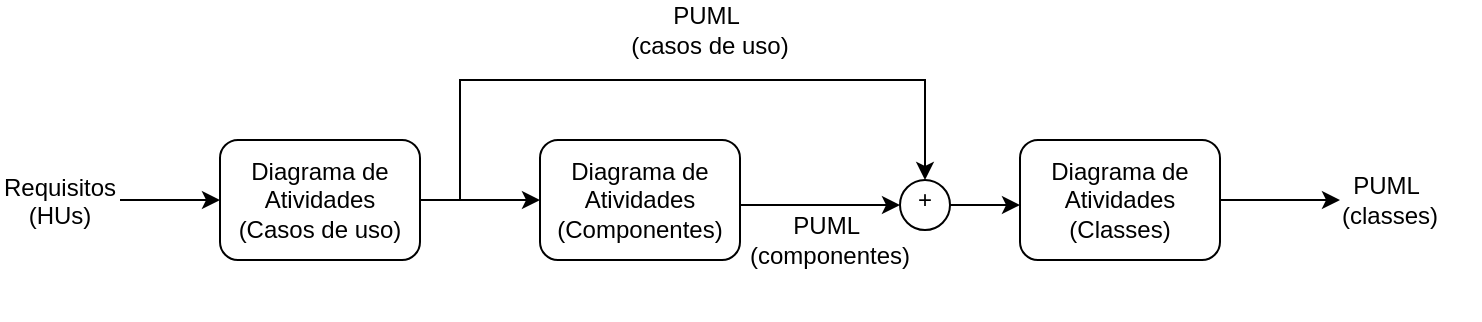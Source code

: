 <mxfile version="28.2.7">
  <diagram name="Página-1" id="VW0SqJcz-bn3TyoJVRs0">
    <mxGraphModel dx="1434" dy="992" grid="1" gridSize="10" guides="1" tooltips="1" connect="1" arrows="1" fold="1" page="0" pageScale="1" pageWidth="827" pageHeight="1169" math="0" shadow="0" adaptiveColors="simple">
      <root>
        <mxCell id="0" />
        <mxCell id="1" parent="0" />
        <mxCell id="-DMeuI7Lc2O2iO0t0HNN-13" style="edgeStyle=orthogonalEdgeStyle;rounded=0;orthogonalLoop=1;jettySize=auto;html=1;exitX=1;exitY=0.5;exitDx=0;exitDy=0;entryX=0;entryY=0.5;entryDx=0;entryDy=0;" parent="1" source="-DMeuI7Lc2O2iO0t0HNN-2" target="-DMeuI7Lc2O2iO0t0HNN-11" edge="1">
          <mxGeometry relative="1" as="geometry">
            <Array as="points">
              <mxPoint x="130" y="20" />
              <mxPoint x="130" y="20" />
            </Array>
          </mxGeometry>
        </mxCell>
        <mxCell id="-DMeuI7Lc2O2iO0t0HNN-2" value="&lt;div&gt;Diagrama de Atividades&lt;/div&gt;&lt;div&gt;(Casos de uso)&lt;/div&gt;" style="rounded=1;whiteSpace=wrap;html=1;" parent="1" vertex="1">
          <mxGeometry y="-10" width="100" height="60" as="geometry" />
        </mxCell>
        <mxCell id="-DMeuI7Lc2O2iO0t0HNN-19" style="edgeStyle=orthogonalEdgeStyle;rounded=0;orthogonalLoop=1;jettySize=auto;html=1;exitX=1;exitY=0.25;exitDx=0;exitDy=0;entryX=0;entryY=0.5;entryDx=0;entryDy=0;" parent="1" source="-DMeuI7Lc2O2iO0t0HNN-3" target="-DMeuI7Lc2O2iO0t0HNN-2" edge="1">
          <mxGeometry relative="1" as="geometry" />
        </mxCell>
        <mxCell id="-DMeuI7Lc2O2iO0t0HNN-3" value="&lt;div align=&quot;center&quot;&gt;Requisitos&lt;/div&gt;&lt;div align=&quot;center&quot;&gt;(HUs)&lt;/div&gt;" style="text;whiteSpace=wrap;html=1;align=center;" parent="1" vertex="1">
          <mxGeometry x="-110" width="60" height="80" as="geometry" />
        </mxCell>
        <mxCell id="-DMeuI7Lc2O2iO0t0HNN-15" style="edgeStyle=orthogonalEdgeStyle;rounded=0;orthogonalLoop=1;jettySize=auto;html=1;exitX=0.5;exitY=0;exitDx=0;exitDy=0;endArrow=none;endFill=0;startArrow=classic;startFill=1;" parent="1" source="-DMeuI7Lc2O2iO0t0HNN-7" edge="1">
          <mxGeometry relative="1" as="geometry">
            <mxPoint x="130" y="20" as="targetPoint" />
            <Array as="points">
              <mxPoint x="353" y="-40" />
              <mxPoint x="120" y="-40" />
              <mxPoint x="120" y="20" />
            </Array>
          </mxGeometry>
        </mxCell>
        <mxCell id="-DMeuI7Lc2O2iO0t0HNN-18" style="edgeStyle=orthogonalEdgeStyle;rounded=0;orthogonalLoop=1;jettySize=auto;html=1;exitX=1;exitY=0.5;exitDx=0;exitDy=0;" parent="1" source="-DMeuI7Lc2O2iO0t0HNN-7" target="-DMeuI7Lc2O2iO0t0HNN-12" edge="1">
          <mxGeometry relative="1" as="geometry">
            <Array as="points">
              <mxPoint x="390" y="23" />
              <mxPoint x="390" y="23" />
            </Array>
          </mxGeometry>
        </mxCell>
        <mxCell id="-DMeuI7Lc2O2iO0t0HNN-7" value="" style="ellipse;whiteSpace=wrap;html=1;aspect=fixed;" parent="1" vertex="1">
          <mxGeometry x="340" y="10" width="25" height="25" as="geometry" />
        </mxCell>
        <mxCell id="-DMeuI7Lc2O2iO0t0HNN-16" style="edgeStyle=orthogonalEdgeStyle;rounded=0;orthogonalLoop=1;jettySize=auto;html=1;exitX=1;exitY=0.5;exitDx=0;exitDy=0;entryX=0;entryY=0.5;entryDx=0;entryDy=0;" parent="1" source="-DMeuI7Lc2O2iO0t0HNN-11" target="-DMeuI7Lc2O2iO0t0HNN-7" edge="1">
          <mxGeometry relative="1" as="geometry">
            <Array as="points">
              <mxPoint x="260" y="22" />
            </Array>
          </mxGeometry>
        </mxCell>
        <mxCell id="-DMeuI7Lc2O2iO0t0HNN-11" value="&lt;div&gt;Diagrama de Atividades&lt;/div&gt;&lt;div&gt;(Componentes)&lt;/div&gt;" style="rounded=1;whiteSpace=wrap;html=1;" parent="1" vertex="1">
          <mxGeometry x="160" y="-10" width="100" height="60" as="geometry" />
        </mxCell>
        <mxCell id="-DMeuI7Lc2O2iO0t0HNN-20" style="edgeStyle=orthogonalEdgeStyle;rounded=0;orthogonalLoop=1;jettySize=auto;html=1;exitX=1;exitY=0.5;exitDx=0;exitDy=0;" parent="1" source="-DMeuI7Lc2O2iO0t0HNN-12" edge="1">
          <mxGeometry relative="1" as="geometry">
            <mxPoint x="560" y="20" as="targetPoint" />
          </mxGeometry>
        </mxCell>
        <mxCell id="-DMeuI7Lc2O2iO0t0HNN-12" value="&lt;div&gt;Diagrama de Atividades&lt;/div&gt;&lt;div&gt;(Classes)&lt;/div&gt;" style="rounded=1;whiteSpace=wrap;html=1;" parent="1" vertex="1">
          <mxGeometry x="400" y="-10" width="100" height="60" as="geometry" />
        </mxCell>
        <mxCell id="-DMeuI7Lc2O2iO0t0HNN-14" value="&lt;div&gt;PUML&amp;nbsp;&lt;/div&gt;&lt;div&gt;(casos de uso)&lt;/div&gt;" style="text;html=1;whiteSpace=wrap;strokeColor=none;fillColor=none;align=center;verticalAlign=middle;rounded=0;" parent="1" vertex="1">
          <mxGeometry x="200" y="-80" width="90" height="30" as="geometry" />
        </mxCell>
        <mxCell id="-DMeuI7Lc2O2iO0t0HNN-21" value="&lt;div&gt;PUML&amp;nbsp;&lt;/div&gt;&lt;div&gt;(classes)&lt;/div&gt;" style="text;html=1;whiteSpace=wrap;strokeColor=none;fillColor=none;align=center;verticalAlign=middle;rounded=0;" parent="1" vertex="1">
          <mxGeometry x="540" y="5" width="90" height="30" as="geometry" />
        </mxCell>
        <mxCell id="-DMeuI7Lc2O2iO0t0HNN-22" value="&lt;div&gt;PUML&amp;nbsp;&lt;/div&gt;&lt;div&gt;(componentes)&lt;/div&gt;" style="text;html=1;whiteSpace=wrap;strokeColor=none;fillColor=none;align=center;verticalAlign=middle;rounded=0;" parent="1" vertex="1">
          <mxGeometry x="290" y="22.5" width="30" height="35" as="geometry" />
        </mxCell>
        <mxCell id="-DMeuI7Lc2O2iO0t0HNN-26" value="+" style="text;html=1;whiteSpace=wrap;strokeColor=none;fillColor=none;align=center;verticalAlign=middle;rounded=0;" parent="1" vertex="1">
          <mxGeometry x="340" y="10" width="25" height="20" as="geometry" />
        </mxCell>
      </root>
    </mxGraphModel>
  </diagram>
</mxfile>

